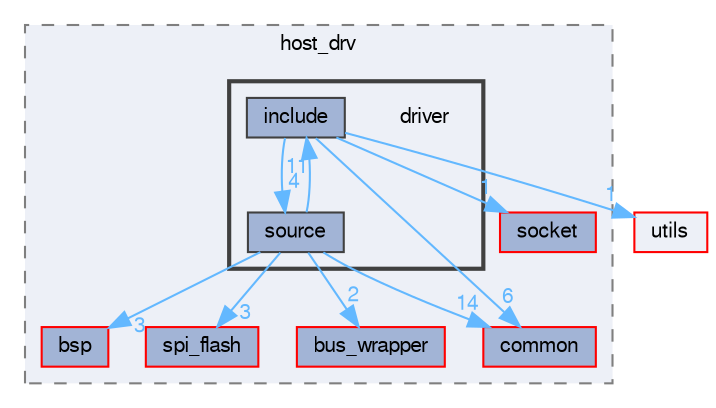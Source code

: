 digraph "driver"
{
 // LATEX_PDF_SIZE
  bgcolor="transparent";
  edge [fontname=FreeSans,fontsize=10,labelfontname=FreeSans,labelfontsize=10];
  node [fontname=FreeSans,fontsize=10,shape=box,height=0.2,width=0.4];
  compound=true
  subgraph clusterdir_a65e392e45cf4a236c680a94c68a77ab {
    graph [ bgcolor="#edf0f7", pencolor="grey50", label="host_drv", fontname=FreeSans,fontsize=10 style="filled,dashed", URL="dir_a65e392e45cf4a236c680a94c68a77ab.html",tooltip=""]
  dir_47510aeddcc5d5420ae5e59eb553093c [label="common", fillcolor="#a2b4d6", color="red", style="filled", URL="dir_47510aeddcc5d5420ae5e59eb553093c.html",tooltip=""];
  dir_3f67cd6c4851c0bc36185e4eb854fc4b [label="socket", fillcolor="#a2b4d6", color="red", style="filled", URL="dir_3f67cd6c4851c0bc36185e4eb854fc4b.html",tooltip=""];
  dir_b9a995f55602f46b44b7b2d1b8df8131 [label="bsp", fillcolor="#a2b4d6", color="red", style="filled", URL="dir_b9a995f55602f46b44b7b2d1b8df8131.html",tooltip=""];
  dir_4b228a8631b5453b5e6ef3f3a5e8d2ea [label="spi_flash", fillcolor="#a2b4d6", color="red", style="filled", URL="dir_4b228a8631b5453b5e6ef3f3a5e8d2ea.html",tooltip=""];
  dir_219d545101600a7fa8b002cbc8478f46 [label="bus_wrapper", fillcolor="#a2b4d6", color="red", style="filled", URL="dir_219d545101600a7fa8b002cbc8478f46.html",tooltip=""];
  subgraph clusterdir_9b6dbb6cd054ba0563484820ff376c43 {
    graph [ bgcolor="#edf0f7", pencolor="grey25", label="", fontname=FreeSans,fontsize=10 style="filled,bold", URL="dir_9b6dbb6cd054ba0563484820ff376c43.html",tooltip=""]
    dir_9b6dbb6cd054ba0563484820ff376c43 [shape=plaintext, label="driver"];
  dir_3f9f576311259b123232e6918eb8fae0 [label="include", fillcolor="#a2b4d6", color="grey25", style="filled", URL="dir_3f9f576311259b123232e6918eb8fae0.html",tooltip=""];
  dir_b3d863cc2edb81ba710872945127715f [label="source", fillcolor="#a2b4d6", color="grey25", style="filled", URL="dir_b3d863cc2edb81ba710872945127715f.html",tooltip=""];
  }
  }
  dir_7dbb3f8d9b3c7f1bbfe241818c433d10 [label="utils", fillcolor="#edf0f7", color="red", style="filled", URL="dir_7dbb3f8d9b3c7f1bbfe241818c433d10.html",tooltip=""];
  dir_3f9f576311259b123232e6918eb8fae0->dir_3f67cd6c4851c0bc36185e4eb854fc4b [headlabel="1", labeldistance=1.5 headhref="dir_000025_000050.html" color="steelblue1" fontcolor="steelblue1"];
  dir_3f9f576311259b123232e6918eb8fae0->dir_47510aeddcc5d5420ae5e59eb553093c [headlabel="6", labeldistance=1.5 headhref="dir_000025_000007.html" color="steelblue1" fontcolor="steelblue1"];
  dir_3f9f576311259b123232e6918eb8fae0->dir_7dbb3f8d9b3c7f1bbfe241818c433d10 [headlabel="1", labeldistance=1.5 headhref="dir_000025_000068.html" color="steelblue1" fontcolor="steelblue1"];
  dir_3f9f576311259b123232e6918eb8fae0->dir_b3d863cc2edb81ba710872945127715f [headlabel="4", labeldistance=1.5 headhref="dir_000025_000054.html" color="steelblue1" fontcolor="steelblue1"];
  dir_b3d863cc2edb81ba710872945127715f->dir_219d545101600a7fa8b002cbc8478f46 [headlabel="2", labeldistance=1.5 headhref="dir_000054_000003.html" color="steelblue1" fontcolor="steelblue1"];
  dir_b3d863cc2edb81ba710872945127715f->dir_3f9f576311259b123232e6918eb8fae0 [headlabel="11", labeldistance=1.5 headhref="dir_000054_000025.html" color="steelblue1" fontcolor="steelblue1"];
  dir_b3d863cc2edb81ba710872945127715f->dir_47510aeddcc5d5420ae5e59eb553093c [headlabel="14", labeldistance=1.5 headhref="dir_000054_000007.html" color="steelblue1" fontcolor="steelblue1"];
  dir_b3d863cc2edb81ba710872945127715f->dir_4b228a8631b5453b5e6ef3f3a5e8d2ea [headlabel="3", labeldistance=1.5 headhref="dir_000054_000060.html" color="steelblue1" fontcolor="steelblue1"];
  dir_b3d863cc2edb81ba710872945127715f->dir_b9a995f55602f46b44b7b2d1b8df8131 [headlabel="3", labeldistance=1.5 headhref="dir_000054_000002.html" color="steelblue1" fontcolor="steelblue1"];
}
